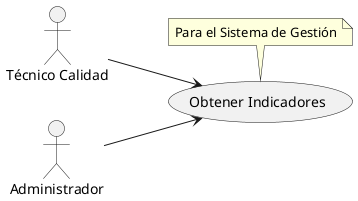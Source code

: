@startuml
left to right direction

actor "Técnico Calidad" as tec
actor "Administrador" as admin

usecase "Obtener Indicadores" as obtenerIndicadores
note top of obtenerIndicadores
    Para el Sistema de Gestión
end note

tec --> obtenerIndicadores
admin --> obtenerIndicadores
@enduml